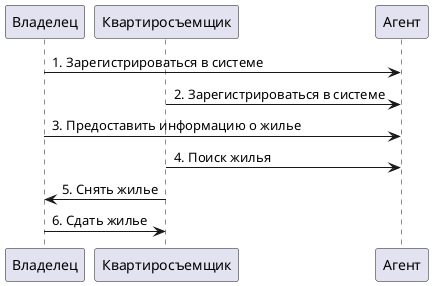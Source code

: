 @startuml "Диаграмма последовательности"
participant Владелец
participant Квартиросъемщик
participant Агент

Владелец -> Агент: 1. Зарегистрироваться в системе
Квартиросъемщик -> Агент: 2. Зарегистрироваться в системе
Владелец -> Агент: 3. Предоставить информацию о жилье
Квартиросъемщик -> Агент: 4. Поиск жилья
Квартиросъемщик -> Владелец: 5. Снять жилье
Владелец -> Квартиросъемщик: 6. Сдать жилье

@enduml